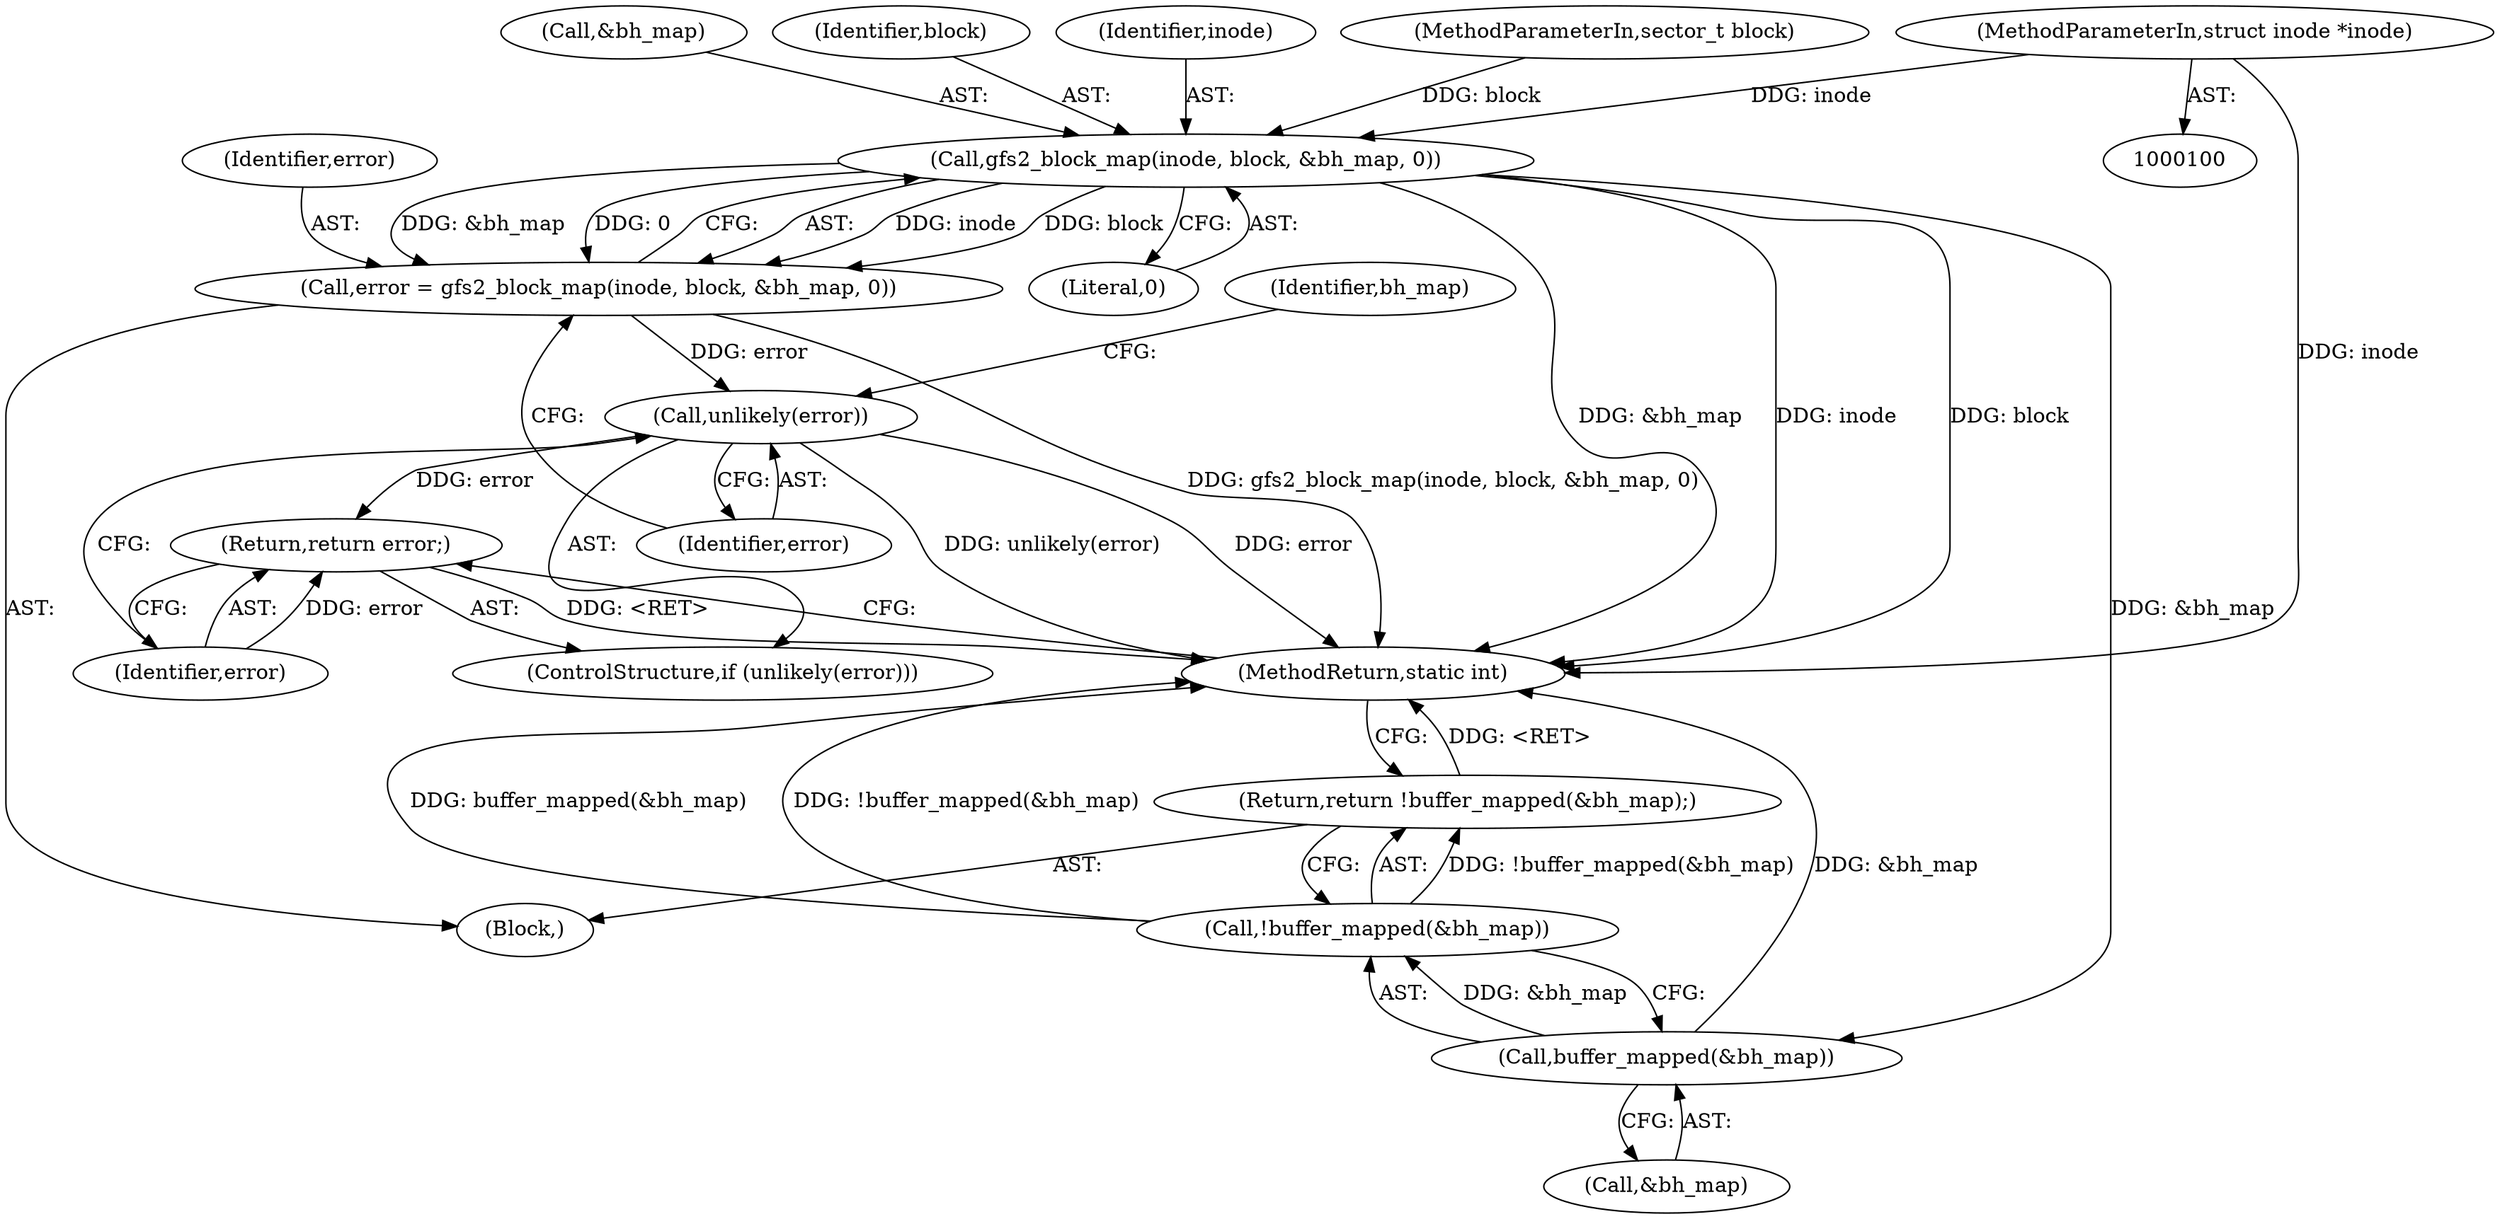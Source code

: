 digraph "1_linux_64dd153c83743af81f20924c6343652d731eeecb_3@pointer" {
"1000102" [label="(MethodParameterIn,struct inode *inode)"];
"1000117" [label="(Call,gfs2_block_map(inode, block, &bh_map, 0))"];
"1000115" [label="(Call,error = gfs2_block_map(inode, block, &bh_map, 0))"];
"1000124" [label="(Call,unlikely(error))"];
"1000126" [label="(Return,return error;)"];
"1000130" [label="(Call,buffer_mapped(&bh_map))"];
"1000129" [label="(Call,!buffer_mapped(&bh_map))"];
"1000128" [label="(Return,return !buffer_mapped(&bh_map);)"];
"1000126" [label="(Return,return error;)"];
"1000128" [label="(Return,return !buffer_mapped(&bh_map);)"];
"1000122" [label="(Literal,0)"];
"1000130" [label="(Call,buffer_mapped(&bh_map))"];
"1000117" [label="(Call,gfs2_block_map(inode, block, &bh_map, 0))"];
"1000120" [label="(Call,&bh_map)"];
"1000119" [label="(Identifier,block)"];
"1000118" [label="(Identifier,inode)"];
"1000101" [label="(MethodParameterIn,sector_t block)"];
"1000124" [label="(Call,unlikely(error))"];
"1000129" [label="(Call,!buffer_mapped(&bh_map))"];
"1000133" [label="(MethodReturn,static int)"];
"1000131" [label="(Call,&bh_map)"];
"1000125" [label="(Identifier,error)"];
"1000127" [label="(Identifier,error)"];
"1000103" [label="(Block,)"];
"1000102" [label="(MethodParameterIn,struct inode *inode)"];
"1000116" [label="(Identifier,error)"];
"1000115" [label="(Call,error = gfs2_block_map(inode, block, &bh_map, 0))"];
"1000132" [label="(Identifier,bh_map)"];
"1000123" [label="(ControlStructure,if (unlikely(error)))"];
"1000102" -> "1000100"  [label="AST: "];
"1000102" -> "1000133"  [label="DDG: inode"];
"1000102" -> "1000117"  [label="DDG: inode"];
"1000117" -> "1000115"  [label="AST: "];
"1000117" -> "1000122"  [label="CFG: "];
"1000118" -> "1000117"  [label="AST: "];
"1000119" -> "1000117"  [label="AST: "];
"1000120" -> "1000117"  [label="AST: "];
"1000122" -> "1000117"  [label="AST: "];
"1000115" -> "1000117"  [label="CFG: "];
"1000117" -> "1000133"  [label="DDG: inode"];
"1000117" -> "1000133"  [label="DDG: block"];
"1000117" -> "1000133"  [label="DDG: &bh_map"];
"1000117" -> "1000115"  [label="DDG: inode"];
"1000117" -> "1000115"  [label="DDG: block"];
"1000117" -> "1000115"  [label="DDG: &bh_map"];
"1000117" -> "1000115"  [label="DDG: 0"];
"1000101" -> "1000117"  [label="DDG: block"];
"1000117" -> "1000130"  [label="DDG: &bh_map"];
"1000115" -> "1000103"  [label="AST: "];
"1000116" -> "1000115"  [label="AST: "];
"1000125" -> "1000115"  [label="CFG: "];
"1000115" -> "1000133"  [label="DDG: gfs2_block_map(inode, block, &bh_map, 0)"];
"1000115" -> "1000124"  [label="DDG: error"];
"1000124" -> "1000123"  [label="AST: "];
"1000124" -> "1000125"  [label="CFG: "];
"1000125" -> "1000124"  [label="AST: "];
"1000127" -> "1000124"  [label="CFG: "];
"1000132" -> "1000124"  [label="CFG: "];
"1000124" -> "1000133"  [label="DDG: error"];
"1000124" -> "1000133"  [label="DDG: unlikely(error)"];
"1000124" -> "1000126"  [label="DDG: error"];
"1000126" -> "1000123"  [label="AST: "];
"1000126" -> "1000127"  [label="CFG: "];
"1000127" -> "1000126"  [label="AST: "];
"1000133" -> "1000126"  [label="CFG: "];
"1000126" -> "1000133"  [label="DDG: <RET>"];
"1000127" -> "1000126"  [label="DDG: error"];
"1000130" -> "1000129"  [label="AST: "];
"1000130" -> "1000131"  [label="CFG: "];
"1000131" -> "1000130"  [label="AST: "];
"1000129" -> "1000130"  [label="CFG: "];
"1000130" -> "1000133"  [label="DDG: &bh_map"];
"1000130" -> "1000129"  [label="DDG: &bh_map"];
"1000129" -> "1000128"  [label="AST: "];
"1000128" -> "1000129"  [label="CFG: "];
"1000129" -> "1000133"  [label="DDG: buffer_mapped(&bh_map)"];
"1000129" -> "1000133"  [label="DDG: !buffer_mapped(&bh_map)"];
"1000129" -> "1000128"  [label="DDG: !buffer_mapped(&bh_map)"];
"1000128" -> "1000103"  [label="AST: "];
"1000133" -> "1000128"  [label="CFG: "];
"1000128" -> "1000133"  [label="DDG: <RET>"];
}
